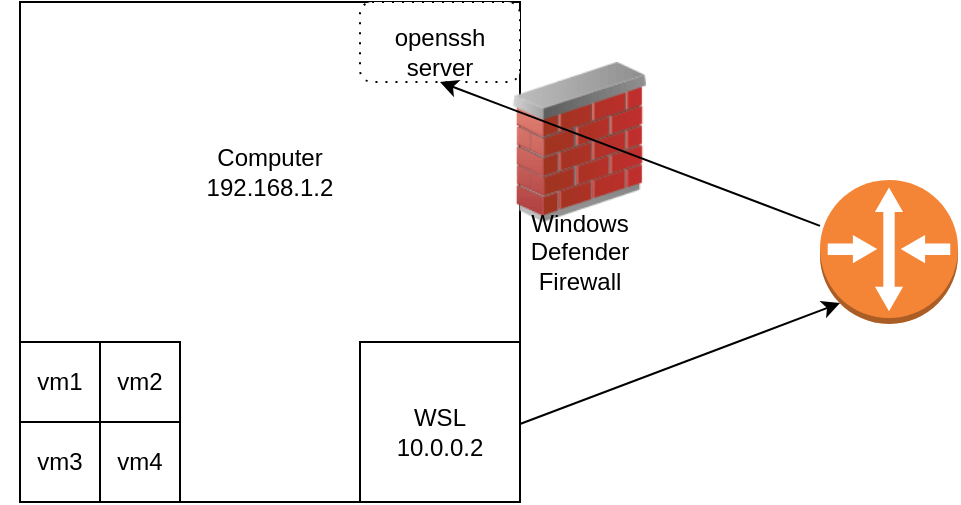 <mxfile version="24.2.2" type="github">
  <diagram name="Page-1" id="IomgREvoMwxG9YTv1Iqu">
    <mxGraphModel dx="794" dy="458" grid="1" gridSize="10" guides="1" tooltips="1" connect="1" arrows="1" fold="1" page="1" pageScale="1" pageWidth="850" pageHeight="1100" math="0" shadow="0">
      <root>
        <mxCell id="0" />
        <mxCell id="1" parent="0" />
        <mxCell id="-SI3zyb_Hw-BTaH6lEHd-1" value="" style="whiteSpace=wrap;html=1;aspect=fixed;" vertex="1" parent="1">
          <mxGeometry x="200" y="30" width="250" height="250" as="geometry" />
        </mxCell>
        <mxCell id="-SI3zyb_Hw-BTaH6lEHd-2" value="" style="whiteSpace=wrap;html=1;aspect=fixed;" vertex="1" parent="1">
          <mxGeometry x="370" y="200" width="80" height="80" as="geometry" />
        </mxCell>
        <mxCell id="-SI3zyb_Hw-BTaH6lEHd-3" value="" style="whiteSpace=wrap;html=1;aspect=fixed;" vertex="1" parent="1">
          <mxGeometry x="240" y="200" width="40" height="40" as="geometry" />
        </mxCell>
        <mxCell id="-SI3zyb_Hw-BTaH6lEHd-4" value="" style="whiteSpace=wrap;html=1;aspect=fixed;" vertex="1" parent="1">
          <mxGeometry x="200" y="200" width="40" height="40" as="geometry" />
        </mxCell>
        <mxCell id="-SI3zyb_Hw-BTaH6lEHd-5" value="" style="whiteSpace=wrap;html=1;aspect=fixed;" vertex="1" parent="1">
          <mxGeometry x="240" y="240" width="40" height="40" as="geometry" />
        </mxCell>
        <mxCell id="-SI3zyb_Hw-BTaH6lEHd-6" value="" style="whiteSpace=wrap;html=1;aspect=fixed;" vertex="1" parent="1">
          <mxGeometry x="200" y="240" width="40" height="40" as="geometry" />
        </mxCell>
        <mxCell id="-SI3zyb_Hw-BTaH6lEHd-7" value="WSL&lt;div&gt;10.0.0.2&lt;/div&gt;" style="text;html=1;align=center;verticalAlign=middle;whiteSpace=wrap;rounded=0;" vertex="1" parent="1">
          <mxGeometry x="380" y="230" width="60" height="30" as="geometry" />
        </mxCell>
        <mxCell id="-SI3zyb_Hw-BTaH6lEHd-9" value="Computer&lt;div&gt;192.168.1.2&lt;/div&gt;" style="text;html=1;align=center;verticalAlign=middle;whiteSpace=wrap;rounded=0;" vertex="1" parent="1">
          <mxGeometry x="295" y="100" width="60" height="30" as="geometry" />
        </mxCell>
        <mxCell id="-SI3zyb_Hw-BTaH6lEHd-10" value="vm1" style="text;html=1;align=center;verticalAlign=middle;whiteSpace=wrap;rounded=0;" vertex="1" parent="1">
          <mxGeometry x="190" y="205" width="60" height="30" as="geometry" />
        </mxCell>
        <mxCell id="-SI3zyb_Hw-BTaH6lEHd-11" value="vm2" style="text;html=1;align=center;verticalAlign=middle;whiteSpace=wrap;rounded=0;" vertex="1" parent="1">
          <mxGeometry x="230" y="205" width="60" height="30" as="geometry" />
        </mxCell>
        <mxCell id="-SI3zyb_Hw-BTaH6lEHd-12" value="vm3" style="text;html=1;align=center;verticalAlign=middle;whiteSpace=wrap;rounded=0;" vertex="1" parent="1">
          <mxGeometry x="190" y="245" width="60" height="30" as="geometry" />
        </mxCell>
        <mxCell id="-SI3zyb_Hw-BTaH6lEHd-13" value="vm4" style="text;html=1;align=center;verticalAlign=middle;whiteSpace=wrap;rounded=0;" vertex="1" parent="1">
          <mxGeometry x="230" y="245" width="60" height="30" as="geometry" />
        </mxCell>
        <mxCell id="-SI3zyb_Hw-BTaH6lEHd-18" value="" style="image;html=1;image=img/lib/clip_art/networking/Firewall_02_128x128.png" vertex="1" parent="1">
          <mxGeometry x="440" y="60" width="80" height="80" as="geometry" />
        </mxCell>
        <mxCell id="-SI3zyb_Hw-BTaH6lEHd-19" value="" style="rounded=1;whiteSpace=wrap;html=1;dashed=1;dashPattern=1 4;" vertex="1" parent="1">
          <mxGeometry x="370" y="30" width="80" height="40" as="geometry" />
        </mxCell>
        <mxCell id="-SI3zyb_Hw-BTaH6lEHd-20" value="openssh server" style="text;html=1;align=center;verticalAlign=middle;whiteSpace=wrap;rounded=0;" vertex="1" parent="1">
          <mxGeometry x="380" y="40" width="60" height="30" as="geometry" />
        </mxCell>
        <mxCell id="-SI3zyb_Hw-BTaH6lEHd-21" value="Windows Defender Firewall" style="text;html=1;align=center;verticalAlign=middle;whiteSpace=wrap;rounded=0;" vertex="1" parent="1">
          <mxGeometry x="450" y="140" width="60" height="30" as="geometry" />
        </mxCell>
        <mxCell id="-SI3zyb_Hw-BTaH6lEHd-23" value="" style="outlineConnect=0;dashed=0;verticalLabelPosition=bottom;verticalAlign=top;align=center;html=1;shape=mxgraph.aws3.router;fillColor=#F58536;gradientColor=none;" vertex="1" parent="1">
          <mxGeometry x="600" y="119" width="69" height="72" as="geometry" />
        </mxCell>
        <mxCell id="-SI3zyb_Hw-BTaH6lEHd-24" value="" style="endArrow=classic;html=1;rounded=0;entryX=0.145;entryY=0.855;entryDx=0;entryDy=0;entryPerimeter=0;" edge="1" parent="1" target="-SI3zyb_Hw-BTaH6lEHd-23">
          <mxGeometry width="50" height="50" relative="1" as="geometry">
            <mxPoint x="450" y="241" as="sourcePoint" />
            <mxPoint x="500" y="191" as="targetPoint" />
          </mxGeometry>
        </mxCell>
        <mxCell id="-SI3zyb_Hw-BTaH6lEHd-25" value="" style="endArrow=classic;html=1;rounded=0;entryX=0.5;entryY=1;entryDx=0;entryDy=0;" edge="1" parent="1" source="-SI3zyb_Hw-BTaH6lEHd-23" target="-SI3zyb_Hw-BTaH6lEHd-20">
          <mxGeometry width="50" height="50" relative="1" as="geometry">
            <mxPoint x="380" y="170" as="sourcePoint" />
            <mxPoint x="430" y="120" as="targetPoint" />
          </mxGeometry>
        </mxCell>
      </root>
    </mxGraphModel>
  </diagram>
</mxfile>

